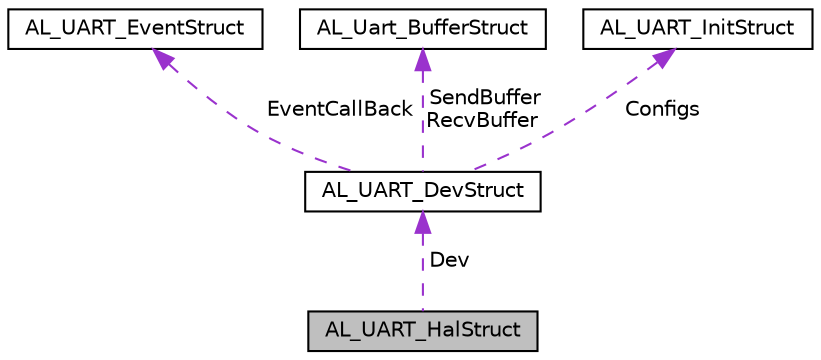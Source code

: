 digraph "AL_UART_HalStruct"
{
  edge [fontname="Helvetica",fontsize="10",labelfontname="Helvetica",labelfontsize="10"];
  node [fontname="Helvetica",fontsize="10",shape=record];
  Node1 [label="AL_UART_HalStruct",height=0.2,width=0.4,color="black", fillcolor="grey75", style="filled", fontcolor="black"];
  Node2 -> Node1 [dir="back",color="darkorchid3",fontsize="10",style="dashed",label=" Dev" ,fontname="Helvetica"];
  Node2 [label="AL_UART_DevStruct",height=0.2,width=0.4,color="black", fillcolor="white", style="filled",URL="$structAL__UART__DevStruct.html"];
  Node3 -> Node2 [dir="back",color="darkorchid3",fontsize="10",style="dashed",label=" EventCallBack" ,fontname="Helvetica"];
  Node3 [label="AL_UART_EventStruct",height=0.2,width=0.4,color="black", fillcolor="white", style="filled",URL="$structAL__UART__EventStruct.html"];
  Node4 -> Node2 [dir="back",color="darkorchid3",fontsize="10",style="dashed",label=" SendBuffer\nRecvBuffer" ,fontname="Helvetica"];
  Node4 [label="AL_Uart_BufferStruct",height=0.2,width=0.4,color="black", fillcolor="white", style="filled",URL="$structAL__Uart__BufferStruct.html",tooltip="Data buffer. "];
  Node5 -> Node2 [dir="back",color="darkorchid3",fontsize="10",style="dashed",label=" Configs" ,fontname="Helvetica"];
  Node5 [label="AL_UART_InitStruct",height=0.2,width=0.4,color="black", fillcolor="white", style="filled",URL="$structAL__UART__InitStruct.html",tooltip="Configs Struct. "];
}

